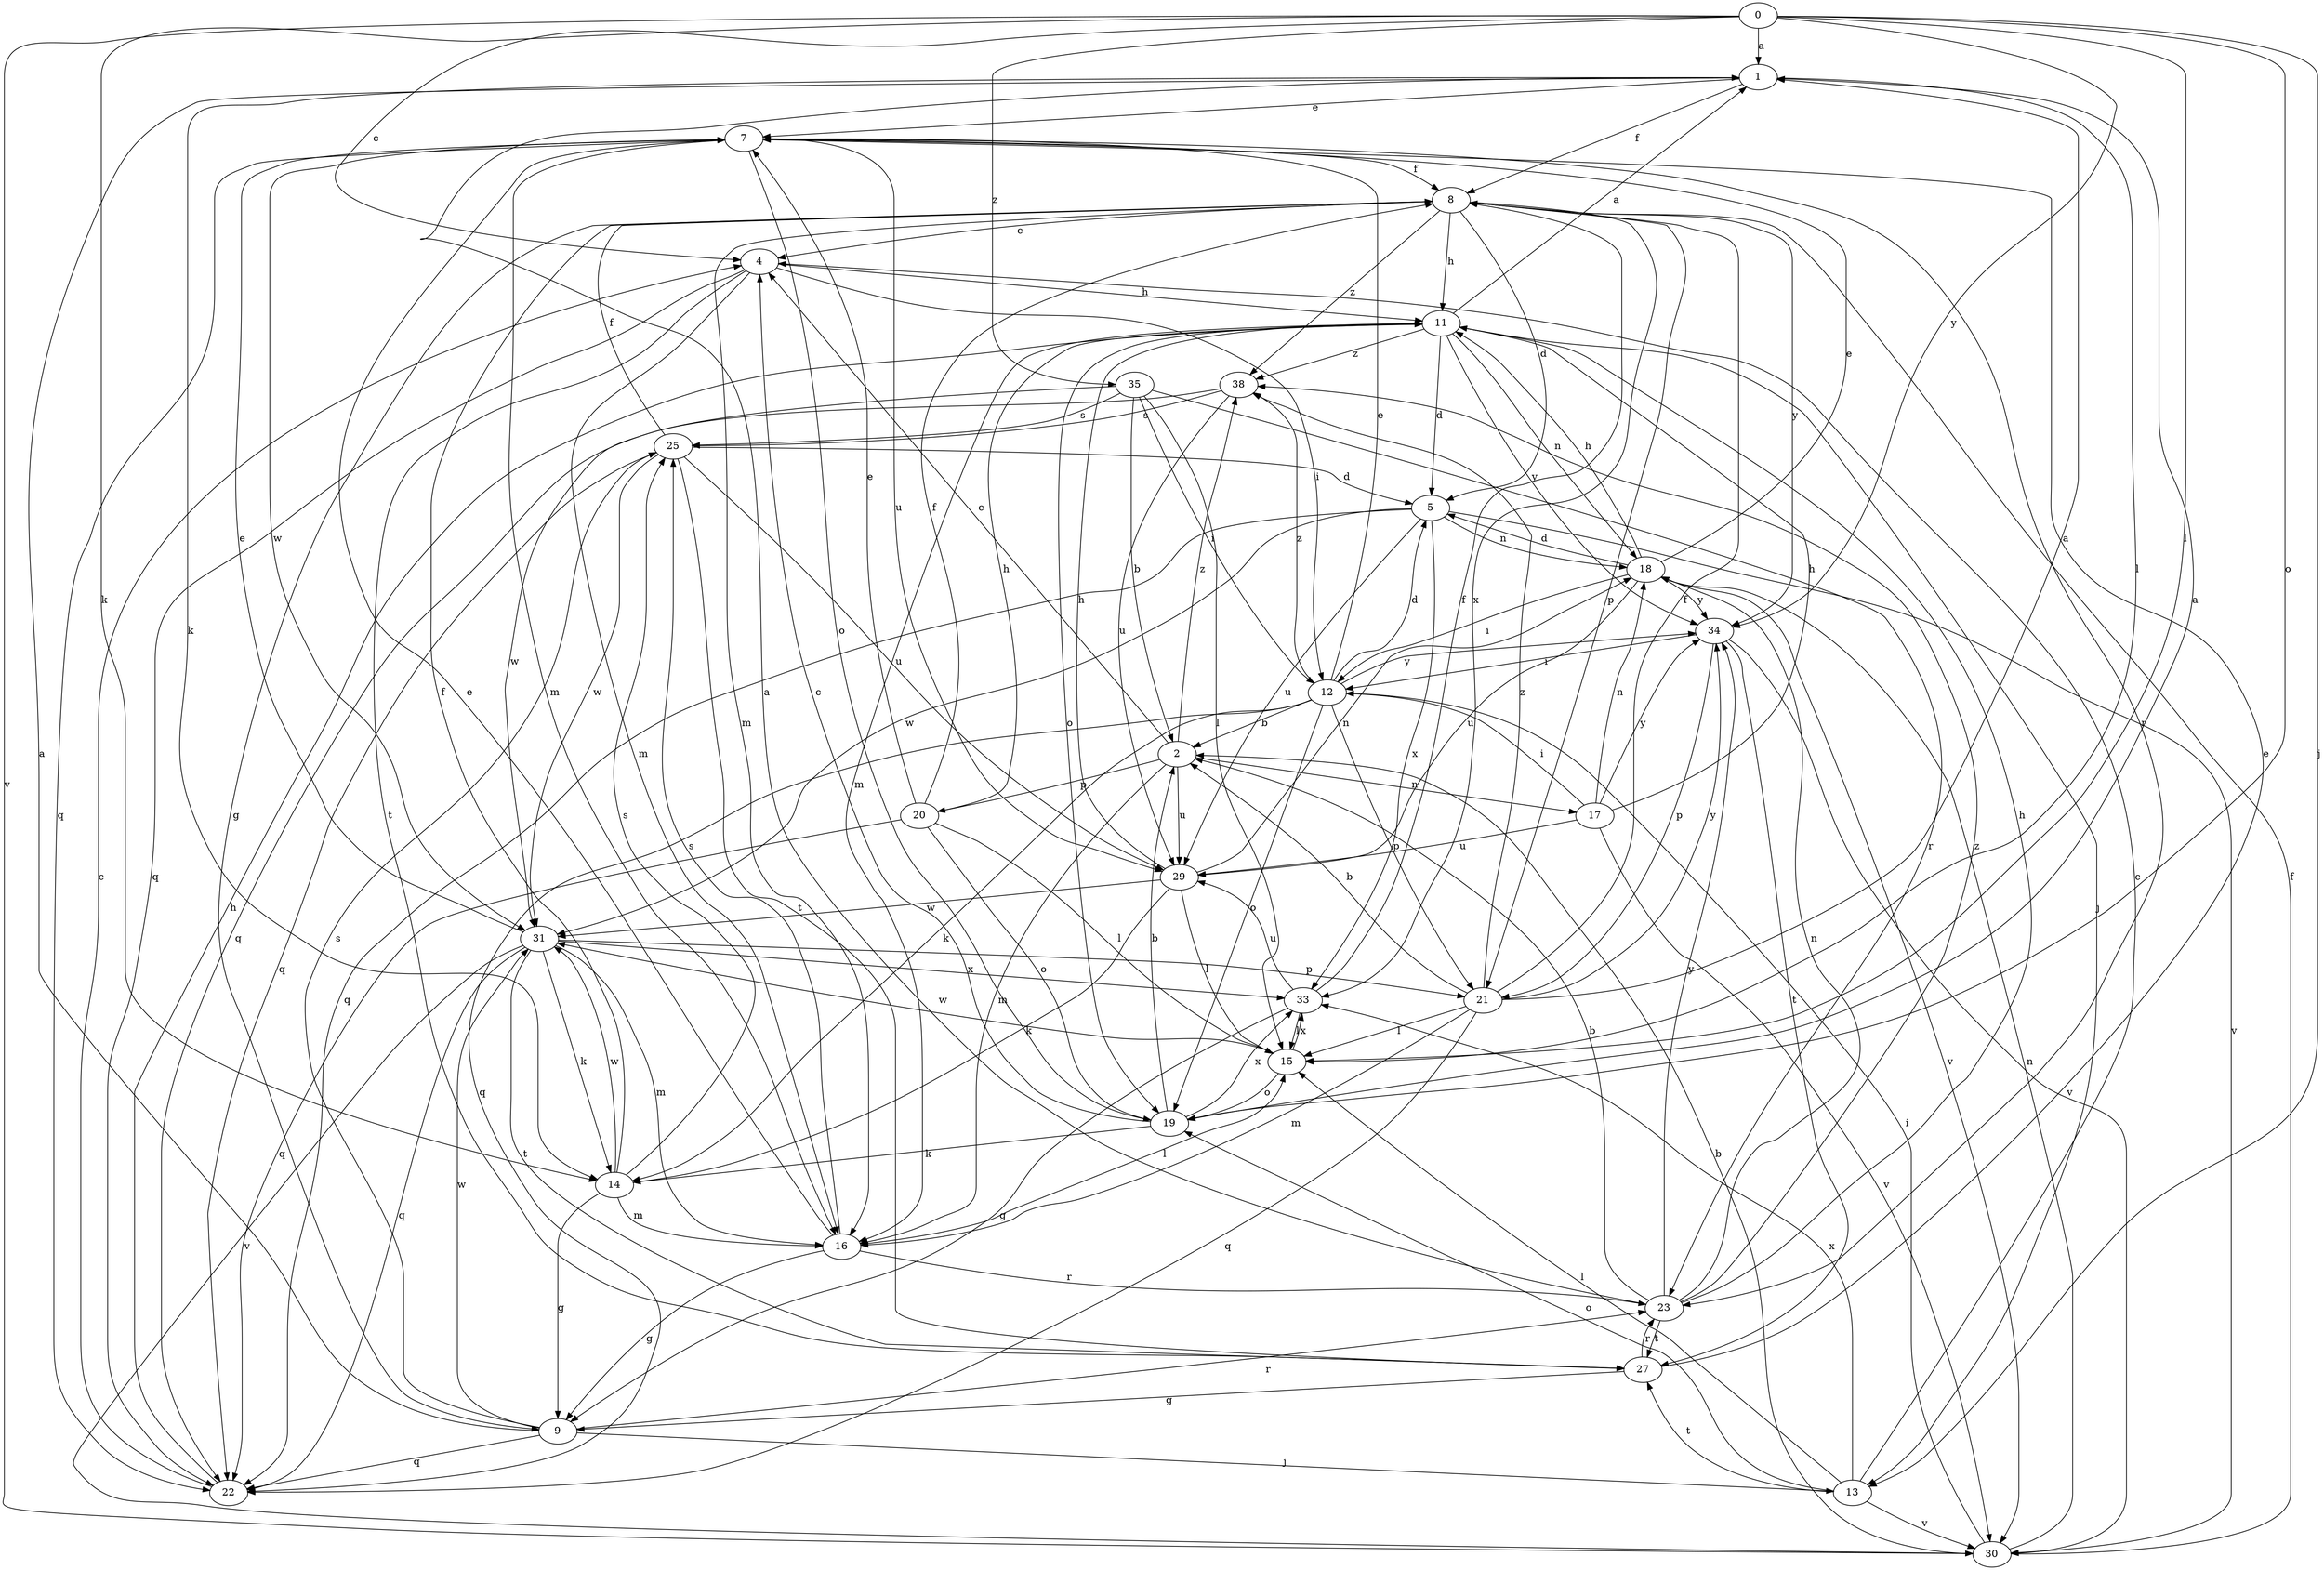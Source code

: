 strict digraph  {
0;
1;
2;
4;
5;
7;
8;
9;
11;
12;
13;
14;
15;
16;
17;
18;
19;
20;
21;
22;
23;
25;
27;
29;
30;
31;
33;
34;
35;
38;
0 -> 1  [label=a];
0 -> 4  [label=c];
0 -> 13  [label=j];
0 -> 14  [label=k];
0 -> 15  [label=l];
0 -> 19  [label=o];
0 -> 30  [label=v];
0 -> 34  [label=y];
0 -> 35  [label=z];
1 -> 7  [label=e];
1 -> 8  [label=f];
1 -> 14  [label=k];
1 -> 15  [label=l];
2 -> 4  [label=c];
2 -> 16  [label=m];
2 -> 17  [label=n];
2 -> 20  [label=p];
2 -> 29  [label=u];
2 -> 38  [label=z];
4 -> 11  [label=h];
4 -> 12  [label=i];
4 -> 16  [label=m];
4 -> 22  [label=q];
4 -> 27  [label=t];
5 -> 18  [label=n];
5 -> 22  [label=q];
5 -> 29  [label=u];
5 -> 30  [label=v];
5 -> 31  [label=w];
5 -> 33  [label=x];
7 -> 8  [label=f];
7 -> 16  [label=m];
7 -> 19  [label=o];
7 -> 22  [label=q];
7 -> 23  [label=r];
7 -> 29  [label=u];
7 -> 31  [label=w];
8 -> 4  [label=c];
8 -> 5  [label=d];
8 -> 9  [label=g];
8 -> 11  [label=h];
8 -> 16  [label=m];
8 -> 21  [label=p];
8 -> 33  [label=x];
8 -> 34  [label=y];
8 -> 38  [label=z];
9 -> 1  [label=a];
9 -> 13  [label=j];
9 -> 22  [label=q];
9 -> 23  [label=r];
9 -> 25  [label=s];
9 -> 31  [label=w];
11 -> 1  [label=a];
11 -> 5  [label=d];
11 -> 13  [label=j];
11 -> 16  [label=m];
11 -> 18  [label=n];
11 -> 19  [label=o];
11 -> 34  [label=y];
11 -> 38  [label=z];
12 -> 2  [label=b];
12 -> 5  [label=d];
12 -> 7  [label=e];
12 -> 14  [label=k];
12 -> 19  [label=o];
12 -> 21  [label=p];
12 -> 22  [label=q];
12 -> 34  [label=y];
12 -> 38  [label=z];
13 -> 4  [label=c];
13 -> 15  [label=l];
13 -> 19  [label=o];
13 -> 27  [label=t];
13 -> 30  [label=v];
13 -> 33  [label=x];
14 -> 8  [label=f];
14 -> 9  [label=g];
14 -> 16  [label=m];
14 -> 25  [label=s];
14 -> 31  [label=w];
15 -> 19  [label=o];
15 -> 31  [label=w];
15 -> 33  [label=x];
16 -> 7  [label=e];
16 -> 9  [label=g];
16 -> 15  [label=l];
16 -> 23  [label=r];
16 -> 25  [label=s];
17 -> 11  [label=h];
17 -> 12  [label=i];
17 -> 18  [label=n];
17 -> 29  [label=u];
17 -> 30  [label=v];
17 -> 34  [label=y];
18 -> 5  [label=d];
18 -> 7  [label=e];
18 -> 11  [label=h];
18 -> 12  [label=i];
18 -> 29  [label=u];
18 -> 30  [label=v];
18 -> 34  [label=y];
19 -> 1  [label=a];
19 -> 2  [label=b];
19 -> 4  [label=c];
19 -> 14  [label=k];
19 -> 33  [label=x];
20 -> 7  [label=e];
20 -> 8  [label=f];
20 -> 11  [label=h];
20 -> 15  [label=l];
20 -> 19  [label=o];
20 -> 22  [label=q];
21 -> 1  [label=a];
21 -> 2  [label=b];
21 -> 8  [label=f];
21 -> 15  [label=l];
21 -> 16  [label=m];
21 -> 22  [label=q];
21 -> 34  [label=y];
21 -> 38  [label=z];
22 -> 4  [label=c];
22 -> 11  [label=h];
23 -> 1  [label=a];
23 -> 2  [label=b];
23 -> 11  [label=h];
23 -> 18  [label=n];
23 -> 27  [label=t];
23 -> 34  [label=y];
23 -> 38  [label=z];
25 -> 5  [label=d];
25 -> 8  [label=f];
25 -> 22  [label=q];
25 -> 27  [label=t];
25 -> 29  [label=u];
25 -> 31  [label=w];
27 -> 7  [label=e];
27 -> 9  [label=g];
27 -> 23  [label=r];
29 -> 11  [label=h];
29 -> 14  [label=k];
29 -> 15  [label=l];
29 -> 18  [label=n];
29 -> 31  [label=w];
30 -> 2  [label=b];
30 -> 8  [label=f];
30 -> 12  [label=i];
30 -> 18  [label=n];
31 -> 7  [label=e];
31 -> 14  [label=k];
31 -> 16  [label=m];
31 -> 21  [label=p];
31 -> 22  [label=q];
31 -> 27  [label=t];
31 -> 30  [label=v];
31 -> 33  [label=x];
33 -> 8  [label=f];
33 -> 9  [label=g];
33 -> 15  [label=l];
33 -> 29  [label=u];
34 -> 12  [label=i];
34 -> 21  [label=p];
34 -> 27  [label=t];
34 -> 30  [label=v];
35 -> 2  [label=b];
35 -> 12  [label=i];
35 -> 15  [label=l];
35 -> 23  [label=r];
35 -> 25  [label=s];
35 -> 31  [label=w];
38 -> 22  [label=q];
38 -> 25  [label=s];
38 -> 29  [label=u];
}
